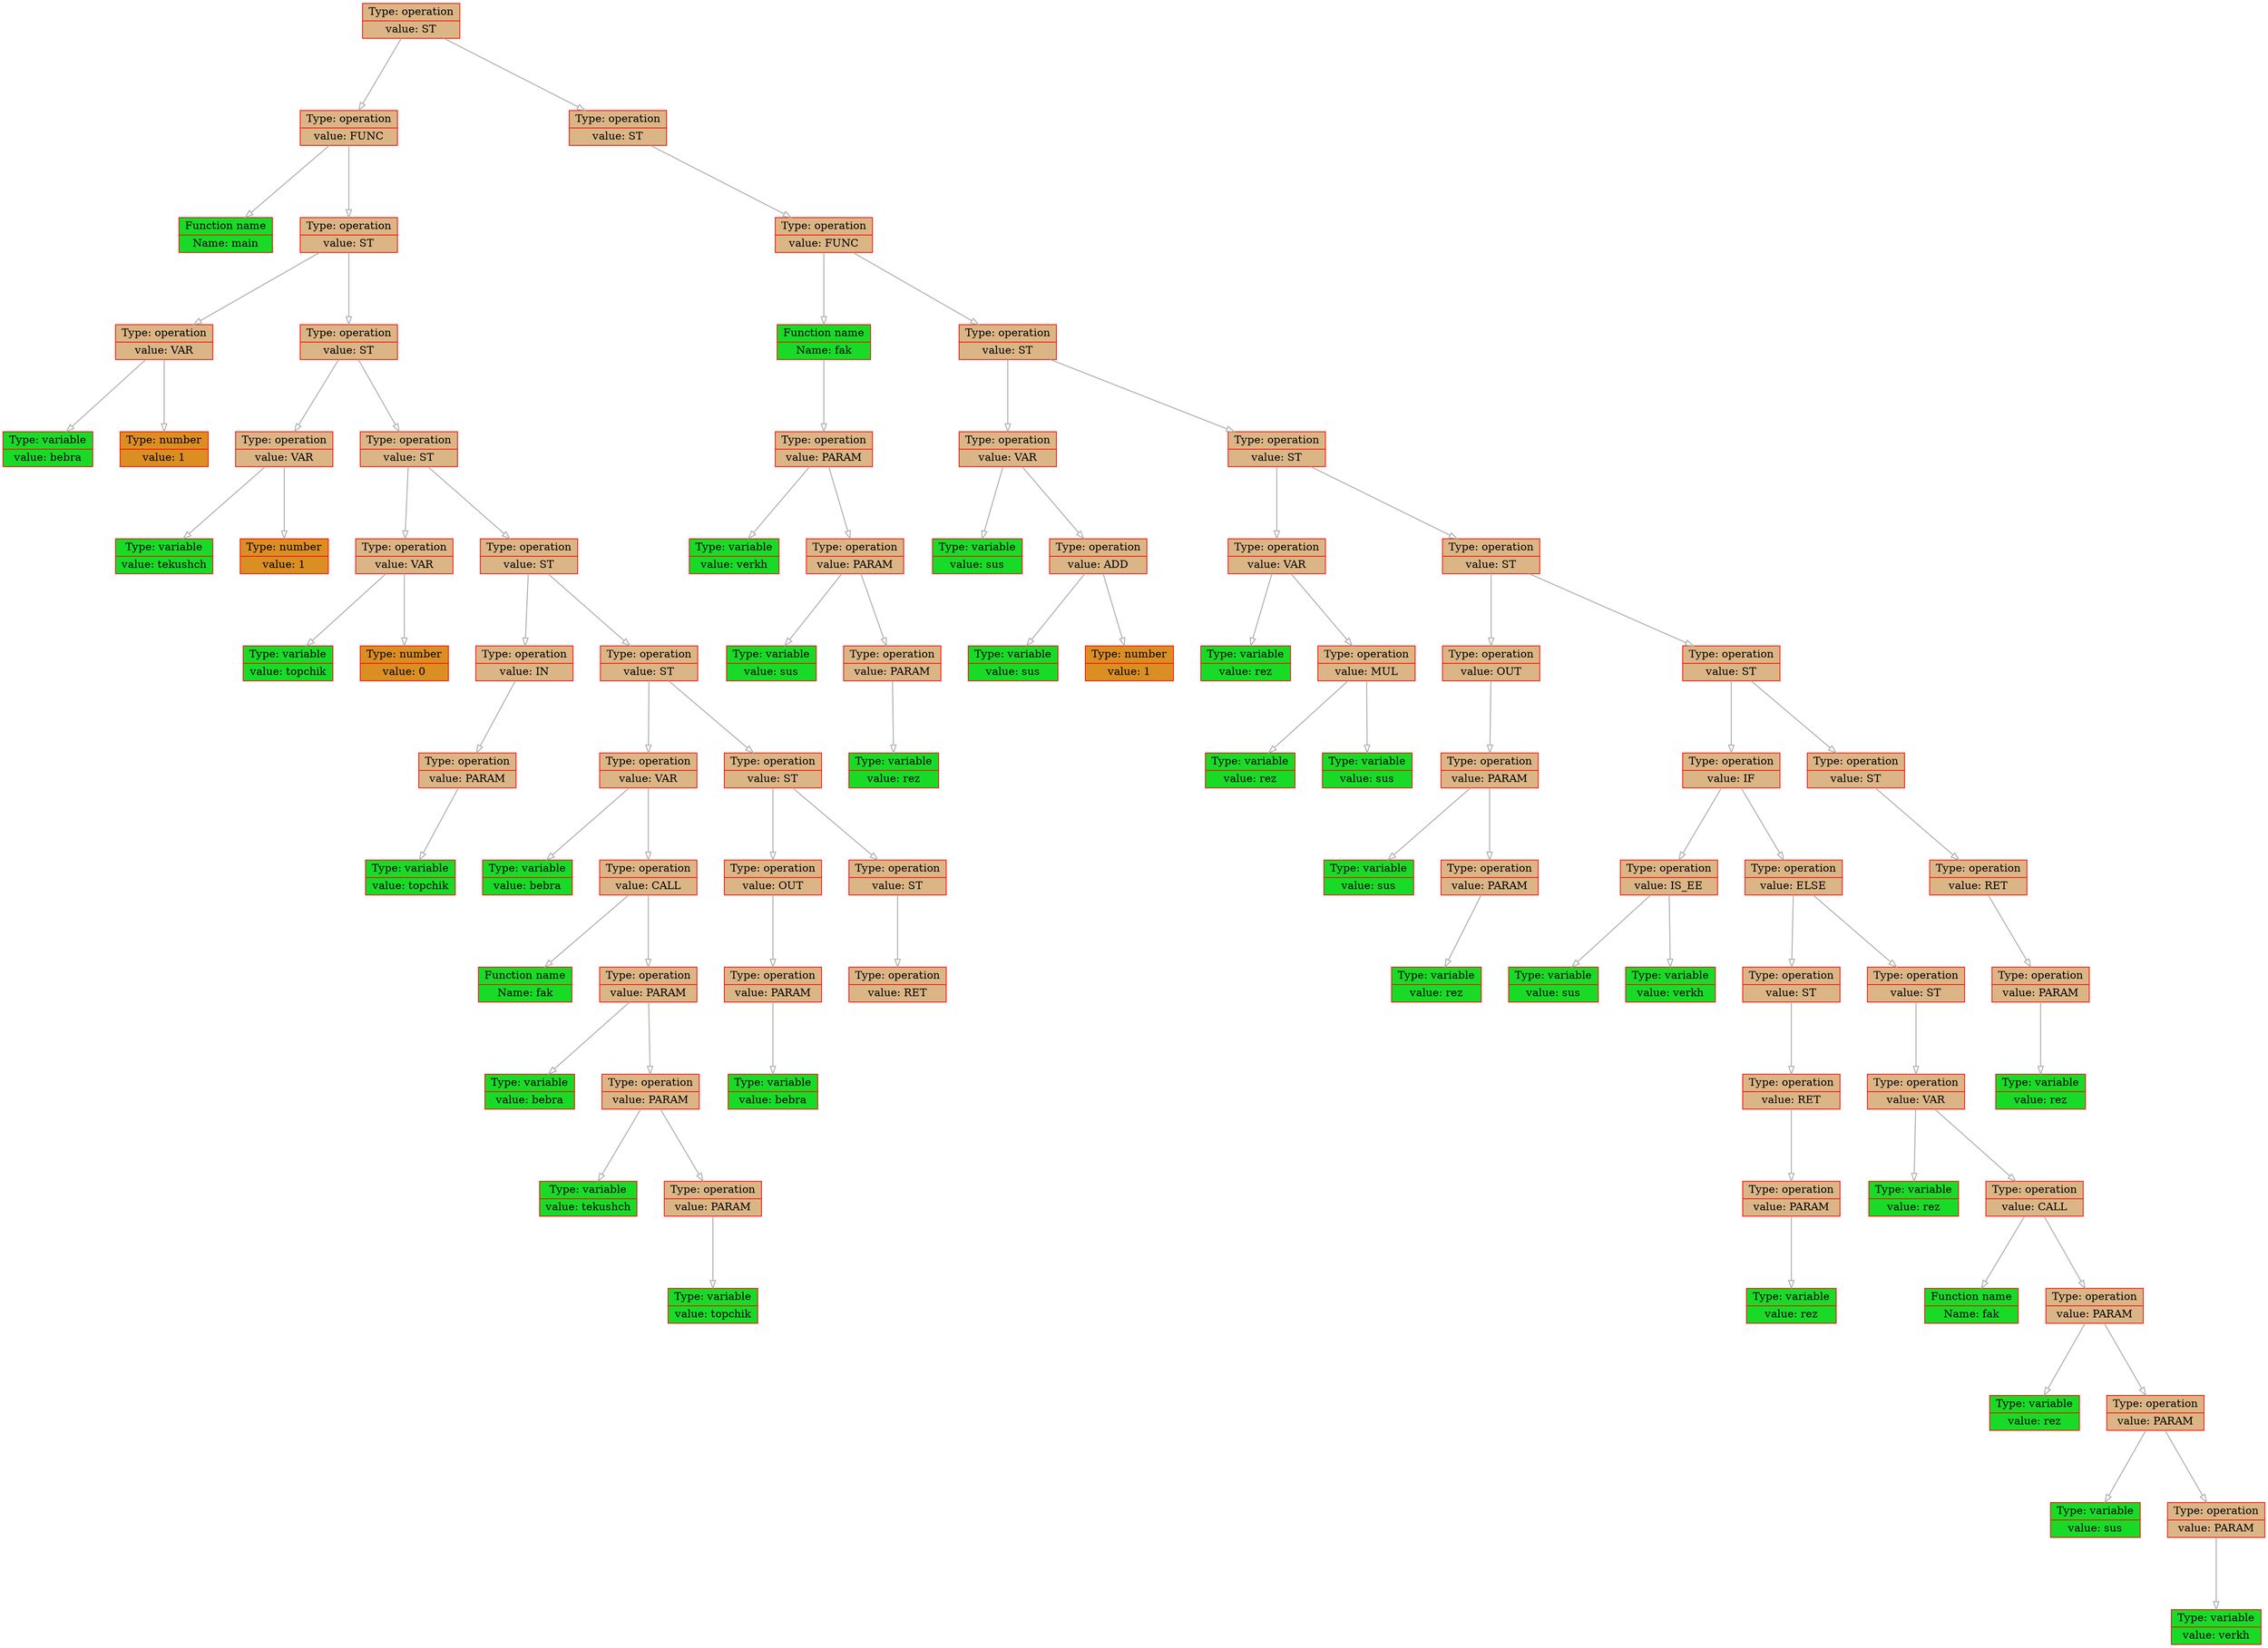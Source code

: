 
    digraph g {
        dpi      = 200;
        fontname = "Comic Sans MS";
        fontsize = 20;
        rankdir   =  TB;
        edge [color = darkgrey, arrowhead = onormal, arrowsize = 1, penwidth = 1.2]
        graph[fillcolor = lightgreen, ranksep = 1.3, nodesep = 0.5,
        style = "rounded, filled",color = green, penwidth = 2]

    Node000001a3a31d5780[shape=record, width=0.2, style="filled", color="red", fillcolor="#DBB585",label=" {Type: operation | value: ST}"] 
 
Node000001a3a31d51b0[shape=record, width=0.2, style="filled", color="red", fillcolor="#DBB585",label=" {Type: operation | value: FUNC}"] 
 
Node000001a3a2fb1cc0[shape=record, width=0.2, style="filled", color="red", fillcolor="#19DB27",label=" {Function name | Name: main}"] 
 
Node000001a3a31d5000[shape=record, width=0.2, style="filled", color="red", fillcolor="#DBB585",label=" {Type: operation | value: ST}"] 
 
Node000001a3a2fb1d50[shape=record, width=0.2, style="filled", color="red", fillcolor="#DBB585",label=" {Type: operation | value: VAR}"] 
 
Node000001a3a2fb1cf0[shape=record, width=0.2, style="filled", color="red", fillcolor="#19DB27",label=" {Type: variable | value: bebra}"] 
 
Node000001a3a2fb1d20[shape=record, width=0.2, style="filled", color="red", fillcolor="#DB8E21",label=" {Type: number | value: 1}"] 
 
Node000001a3a31d4800[shape=record, width=0.2, style="filled", color="red", fillcolor="#DBB585",label=" {Type: operation | value: ST}"] 
 
Node000001a3a2fbebe0[shape=record, width=0.2, style="filled", color="red", fillcolor="#DBB585",label=" {Type: operation | value: VAR}"] 
 
Node000001a3a2fb1d80[shape=record, width=0.2, style="filled", color="red", fillcolor="#19DB27",label=" {Type: variable | value: tekushch}"] 
 
Node000001a3a2fb1db0[shape=record, width=0.2, style="filled", color="red", fillcolor="#DB8E21",label=" {Type: number | value: 1}"] 
 
Node000001a3a31d47a0[shape=record, width=0.2, style="filled", color="red", fillcolor="#DBB585",label=" {Type: operation | value: ST}"] 
 
Node000001a3a2fbec70[shape=record, width=0.2, style="filled", color="red", fillcolor="#DBB585",label=" {Type: operation | value: VAR}"] 
 
Node000001a3a2fbec10[shape=record, width=0.2, style="filled", color="red", fillcolor="#19DB27",label=" {Type: variable | value: topchik}"] 
 
Node000001a3a2fbec40[shape=record, width=0.2, style="filled", color="red", fillcolor="#DB8E21",label=" {Type: number | value: 0}"] 
 
Node000001a3a31d49b0[shape=record, width=0.2, style="filled", color="red", fillcolor="#DBB585",label=" {Type: operation | value: ST}"] 
 
Node000001a3a2fbed00[shape=record, width=0.2, style="filled", color="red", fillcolor="#DBB585",label=" {Type: operation | value: IN}"] 
 
Node000001a3a2fbecd0[shape=record, width=0.2, style="filled", color="red", fillcolor="#DBB585",label=" {Type: operation | value: PARAM}"] 
 
Node000001a3a2fbeca0[shape=record, width=0.2, style="filled", color="red", fillcolor="#19DB27",label=" {Type: variable | value: topchik}"] 
 
Node000001a3a31d48f0[shape=record, width=0.2, style="filled", color="red", fillcolor="#DBB585",label=" {Type: operation | value: ST}"] 
 
Node000001a3a31d4830[shape=record, width=0.2, style="filled", color="red", fillcolor="#DBB585",label=" {Type: operation | value: VAR}"] 
 
Node000001a3a2fbed30[shape=record, width=0.2, style="filled", color="red", fillcolor="#19DB27",label=" {Type: variable | value: bebra}"] 
 
Node000001a3a31d4a40[shape=record, width=0.2, style="filled", color="red", fillcolor="#DBB585",label=" {Type: operation | value: CALL}"] 
 
Node000001a3a31d4890[shape=record, width=0.2, style="filled", color="red", fillcolor="#19DB27",label=" {Function name | Name: fak}"] 
 
Node000001a3a31d4740[shape=record, width=0.2, style="filled", color="red", fillcolor="#DBB585",label=" {Type: operation | value: PARAM}"] 
 
Node000001a3a31d4a10[shape=record, width=0.2, style="filled", color="red", fillcolor="#19DB27",label=" {Type: variable | value: bebra}"] 
 
Node000001a3a31d4920[shape=record, width=0.2, style="filled", color="red", fillcolor="#DBB585",label=" {Type: operation | value: PARAM}"] 
 
Node000001a3a31d49e0[shape=record, width=0.2, style="filled", color="red", fillcolor="#19DB27",label=" {Type: variable | value: tekushch}"] 
 
Node000001a3a31d4980[shape=record, width=0.2, style="filled", color="red", fillcolor="#DBB585",label=" {Type: operation | value: PARAM}"] 
 
Node000001a3a31d46e0[shape=record, width=0.2, style="filled", color="red", fillcolor="#19DB27",label=" {Type: variable | value: topchik}"] 
 
Node000001a3a31d47d0[shape=record, width=0.2, style="filled", color="red", fillcolor="#DBB585",label=" {Type: operation | value: ST}"] 
 
Node000001a3a31d4950[shape=record, width=0.2, style="filled", color="red", fillcolor="#DBB585",label=" {Type: operation | value: OUT}"] 
 
Node000001a3a31d4860[shape=record, width=0.2, style="filled", color="red", fillcolor="#DBB585",label=" {Type: operation | value: PARAM}"] 
 
Node000001a3a31d4710[shape=record, width=0.2, style="filled", color="red", fillcolor="#19DB27",label=" {Type: variable | value: bebra}"] 
 
Node000001a3a31d4770[shape=record, width=0.2, style="filled", color="red", fillcolor="#DBB585",label=" {Type: operation | value: ST}"] 
 
Node000001a3a31d48c0[shape=record, width=0.2, style="filled", color="red", fillcolor="#DBB585",label=" {Type: operation | value: RET}"] 
 
Node000001a3a31d5540[shape=record, width=0.2, style="filled", color="red", fillcolor="#DBB585",label=" {Type: operation | value: ST}"] 
 
Node000001a3a31d5810[shape=record, width=0.2, style="filled", color="red", fillcolor="#DBB585",label=" {Type: operation | value: FUNC}"] 
 
Node000001a3a31d4f70[shape=record, width=0.2, style="filled", color="red", fillcolor="#19DB27",label=" {Function name | Name: fak}"] 
 
Node000001a3a31d4ca0[shape=record, width=0.2, style="filled", color="red", fillcolor="#DBB585",label=" {Type: operation | value: PARAM}"] 
 
Node000001a3a31d4c70[shape=record, width=0.2, style="filled", color="red", fillcolor="#19DB27",label=" {Type: variable | value: verkh}"] 
 
Node000001a3a31d5150[shape=record, width=0.2, style="filled", color="red", fillcolor="#DBB585",label=" {Type: operation | value: PARAM}"] 
 
Node000001a3a31d5090[shape=record, width=0.2, style="filled", color="red", fillcolor="#19DB27",label=" {Type: variable | value: sus}"] 
 
Node000001a3a31d4cd0[shape=record, width=0.2, style="filled", color="red", fillcolor="#DBB585",label=" {Type: operation | value: PARAM}"] 
 
Node000001a3a31d50c0[shape=record, width=0.2, style="filled", color="red", fillcolor="#19DB27",label=" {Type: variable | value: rez}"] 
 
Node000001a3a31d5390[shape=record, width=0.2, style="filled", color="red", fillcolor="#DBB585",label=" {Type: operation | value: ST}"] 
 
Node000001a3a31d4c10[shape=record, width=0.2, style="filled", color="red", fillcolor="#DBB585",label=" {Type: operation | value: VAR}"] 
 
Node000001a3a31d51e0[shape=record, width=0.2, style="filled", color="red", fillcolor="#19DB27",label=" {Type: variable | value: sus}"] 
 
Node000001a3a31d4d00[shape=record, width=0.2, style="filled", color="red", fillcolor="#DBB585",label=" {Type: operation | value: ADD}"] 
 
Node000001a3a31d5120[shape=record, width=0.2, style="filled", color="red", fillcolor="#19DB27",label=" {Type: variable | value: sus}"] 
 
Node000001a3a31d5060[shape=record, width=0.2, style="filled", color="red", fillcolor="#DB8E21",label=" {Type: number | value: 1}"] 
 
Node000001a3a31d5360[shape=record, width=0.2, style="filled", color="red", fillcolor="#DBB585",label=" {Type: operation | value: ST}"] 
 
Node000001a3a31d5240[shape=record, width=0.2, style="filled", color="red", fillcolor="#DBB585",label=" {Type: operation | value: VAR}"] 
 
Node000001a3a31d50f0[shape=record, width=0.2, style="filled", color="red", fillcolor="#19DB27",label=" {Type: variable | value: rez}"] 
 
Node000001a3a31d5030[shape=record, width=0.2, style="filled", color="red", fillcolor="#DBB585",label=" {Type: operation | value: MUL}"] 
 
Node000001a3a31d5180[shape=record, width=0.2, style="filled", color="red", fillcolor="#19DB27",label=" {Type: variable | value: rez}"] 
 
Node000001a3a31d5210[shape=record, width=0.2, style="filled", color="red", fillcolor="#19DB27",label=" {Type: variable | value: sus}"] 
 
Node000001a3a31d5900[shape=record, width=0.2, style="filled", color="red", fillcolor="#DBB585",label=" {Type: operation | value: ST}"] 
 
Node000001a3a31d4af0[shape=record, width=0.2, style="filled", color="red", fillcolor="#DBB585",label=" {Type: operation | value: OUT}"] 
 
Node000001a3a31d5270[shape=record, width=0.2, style="filled", color="red", fillcolor="#DBB585",label=" {Type: operation | value: PARAM}"] 
 
Node000001a3a31d4e80[shape=record, width=0.2, style="filled", color="red", fillcolor="#19DB27",label=" {Type: variable | value: sus}"] 
 
Node000001a3a31d4d60[shape=record, width=0.2, style="filled", color="red", fillcolor="#DBB585",label=" {Type: operation | value: PARAM}"] 
 
Node000001a3a31d4d90[shape=record, width=0.2, style="filled", color="red", fillcolor="#19DB27",label=" {Type: variable | value: rez}"] 
 
Node000001a3a31d5720[shape=record, width=0.2, style="filled", color="red", fillcolor="#DBB585",label=" {Type: operation | value: ST}"] 
 
Node000001a3a31d56f0[shape=record, width=0.2, style="filled", color="red", fillcolor="#DBB585",label=" {Type: operation | value: IF}"] 
 
Node000001a3a31d4b80[shape=record, width=0.2, style="filled", color="red", fillcolor="#DBB585",label=" {Type: operation | value: IS_EE}"] 
 
Node000001a3a31d4b20[shape=record, width=0.2, style="filled", color="red", fillcolor="#19DB27",label=" {Type: variable | value: sus}"] 
 
Node000001a3a31d4b50[shape=record, width=0.2, style="filled", color="red", fillcolor="#19DB27",label=" {Type: variable | value: verkh}"] 
 
Node000001a3a31d55d0[shape=record, width=0.2, style="filled", color="red", fillcolor="#DBB585",label=" {Type: operation | value: ELSE}"] 
 
Node000001a3a31d4be0[shape=record, width=0.2, style="filled", color="red", fillcolor="#DBB585",label=" {Type: operation | value: ST}"] 
 
Node000001a3a31d4eb0[shape=record, width=0.2, style="filled", color="red", fillcolor="#DBB585",label=" {Type: operation | value: RET}"] 
 
Node000001a3a31d4bb0[shape=record, width=0.2, style="filled", color="red", fillcolor="#DBB585",label=" {Type: operation | value: PARAM}"] 
 
Node000001a3a31d4c40[shape=record, width=0.2, style="filled", color="red", fillcolor="#19DB27",label=" {Type: variable | value: rez}"] 
 
Node000001a3a31d5a50[shape=record, width=0.2, style="filled", color="red", fillcolor="#DBB585",label=" {Type: operation | value: ST}"] 
 
Node000001a3a31d4fd0[shape=record, width=0.2, style="filled", color="red", fillcolor="#DBB585",label=" {Type: operation | value: VAR}"] 
 
Node000001a3a31d4d30[shape=record, width=0.2, style="filled", color="red", fillcolor="#19DB27",label=" {Type: variable | value: rez}"] 
 
Node000001a3a31d4fa0[shape=record, width=0.2, style="filled", color="red", fillcolor="#DBB585",label=" {Type: operation | value: CALL}"] 
 
Node000001a3a31d4dc0[shape=record, width=0.2, style="filled", color="red", fillcolor="#19DB27",label=" {Function name | Name: fak}"] 
 
Node000001a3a31d4f40[shape=record, width=0.2, style="filled", color="red", fillcolor="#DBB585",label=" {Type: operation | value: PARAM}"] 
 
Node000001a3a31d4df0[shape=record, width=0.2, style="filled", color="red", fillcolor="#19DB27",label=" {Type: variable | value: rez}"] 
 
Node000001a3a31d4f10[shape=record, width=0.2, style="filled", color="red", fillcolor="#DBB585",label=" {Type: operation | value: PARAM}"] 
 
Node000001a3a31d4e20[shape=record, width=0.2, style="filled", color="red", fillcolor="#19DB27",label=" {Type: variable | value: sus}"] 
 
Node000001a3a31d4ee0[shape=record, width=0.2, style="filled", color="red", fillcolor="#DBB585",label=" {Type: operation | value: PARAM}"] 
 
Node000001a3a31d4e50[shape=record, width=0.2, style="filled", color="red", fillcolor="#19DB27",label=" {Type: variable | value: verkh}"] 
 
Node000001a3a31d5330[shape=record, width=0.2, style="filled", color="red", fillcolor="#DBB585",label=" {Type: operation | value: ST}"] 
 
Node000001a3a31d5930[shape=record, width=0.2, style="filled", color="red", fillcolor="#DBB585",label=" {Type: operation | value: RET}"] 
 
Node000001a3a31d5600[shape=record, width=0.2, style="filled", color="red", fillcolor="#DBB585",label=" {Type: operation | value: PARAM}"] 
 
Node000001a3a31d5990[shape=record, width=0.2, style="filled", color="red", fillcolor="#19DB27",label=" {Type: variable | value: rez}"] 
 
Node000001a3a31d5780->Node000001a3a31d51b0
Node000001a3a31d51b0->Node000001a3a2fb1cc0
Node000001a3a31d51b0->Node000001a3a31d5000
Node000001a3a31d5000->Node000001a3a2fb1d50
Node000001a3a2fb1d50->Node000001a3a2fb1cf0
Node000001a3a2fb1d50->Node000001a3a2fb1d20
Node000001a3a31d5000->Node000001a3a31d4800
Node000001a3a31d4800->Node000001a3a2fbebe0
Node000001a3a2fbebe0->Node000001a3a2fb1d80
Node000001a3a2fbebe0->Node000001a3a2fb1db0
Node000001a3a31d4800->Node000001a3a31d47a0
Node000001a3a31d47a0->Node000001a3a2fbec70
Node000001a3a2fbec70->Node000001a3a2fbec10
Node000001a3a2fbec70->Node000001a3a2fbec40
Node000001a3a31d47a0->Node000001a3a31d49b0
Node000001a3a31d49b0->Node000001a3a2fbed00
Node000001a3a2fbed00->Node000001a3a2fbecd0
Node000001a3a2fbecd0->Node000001a3a2fbeca0
Node000001a3a31d49b0->Node000001a3a31d48f0
Node000001a3a31d48f0->Node000001a3a31d4830
Node000001a3a31d4830->Node000001a3a2fbed30
Node000001a3a31d4830->Node000001a3a31d4a40
Node000001a3a31d4a40->Node000001a3a31d4890
Node000001a3a31d4a40->Node000001a3a31d4740
Node000001a3a31d4740->Node000001a3a31d4a10
Node000001a3a31d4740->Node000001a3a31d4920
Node000001a3a31d4920->Node000001a3a31d49e0
Node000001a3a31d4920->Node000001a3a31d4980
Node000001a3a31d4980->Node000001a3a31d46e0
Node000001a3a31d48f0->Node000001a3a31d47d0
Node000001a3a31d47d0->Node000001a3a31d4950
Node000001a3a31d4950->Node000001a3a31d4860
Node000001a3a31d4860->Node000001a3a31d4710
Node000001a3a31d47d0->Node000001a3a31d4770
Node000001a3a31d4770->Node000001a3a31d48c0
Node000001a3a31d5780->Node000001a3a31d5540
Node000001a3a31d5540->Node000001a3a31d5810
Node000001a3a31d5810->Node000001a3a31d4f70
Node000001a3a31d4f70->Node000001a3a31d4ca0
Node000001a3a31d4ca0->Node000001a3a31d4c70
Node000001a3a31d4ca0->Node000001a3a31d5150
Node000001a3a31d5150->Node000001a3a31d5090
Node000001a3a31d5150->Node000001a3a31d4cd0
Node000001a3a31d4cd0->Node000001a3a31d50c0
Node000001a3a31d5810->Node000001a3a31d5390
Node000001a3a31d5390->Node000001a3a31d4c10
Node000001a3a31d4c10->Node000001a3a31d51e0
Node000001a3a31d4c10->Node000001a3a31d4d00
Node000001a3a31d4d00->Node000001a3a31d5120
Node000001a3a31d4d00->Node000001a3a31d5060
Node000001a3a31d5390->Node000001a3a31d5360
Node000001a3a31d5360->Node000001a3a31d5240
Node000001a3a31d5240->Node000001a3a31d50f0
Node000001a3a31d5240->Node000001a3a31d5030
Node000001a3a31d5030->Node000001a3a31d5180
Node000001a3a31d5030->Node000001a3a31d5210
Node000001a3a31d5360->Node000001a3a31d5900
Node000001a3a31d5900->Node000001a3a31d4af0
Node000001a3a31d4af0->Node000001a3a31d5270
Node000001a3a31d5270->Node000001a3a31d4e80
Node000001a3a31d5270->Node000001a3a31d4d60
Node000001a3a31d4d60->Node000001a3a31d4d90
Node000001a3a31d5900->Node000001a3a31d5720
Node000001a3a31d5720->Node000001a3a31d56f0
Node000001a3a31d56f0->Node000001a3a31d4b80
Node000001a3a31d4b80->Node000001a3a31d4b20
Node000001a3a31d4b80->Node000001a3a31d4b50
Node000001a3a31d56f0->Node000001a3a31d55d0
Node000001a3a31d55d0->Node000001a3a31d4be0
Node000001a3a31d4be0->Node000001a3a31d4eb0
Node000001a3a31d4eb0->Node000001a3a31d4bb0
Node000001a3a31d4bb0->Node000001a3a31d4c40
Node000001a3a31d55d0->Node000001a3a31d5a50
Node000001a3a31d5a50->Node000001a3a31d4fd0
Node000001a3a31d4fd0->Node000001a3a31d4d30
Node000001a3a31d4fd0->Node000001a3a31d4fa0
Node000001a3a31d4fa0->Node000001a3a31d4dc0
Node000001a3a31d4fa0->Node000001a3a31d4f40
Node000001a3a31d4f40->Node000001a3a31d4df0
Node000001a3a31d4f40->Node000001a3a31d4f10
Node000001a3a31d4f10->Node000001a3a31d4e20
Node000001a3a31d4f10->Node000001a3a31d4ee0
Node000001a3a31d4ee0->Node000001a3a31d4e50
Node000001a3a31d5720->Node000001a3a31d5330
Node000001a3a31d5330->Node000001a3a31d5930
Node000001a3a31d5930->Node000001a3a31d5600
Node000001a3a31d5600->Node000001a3a31d5990
}
